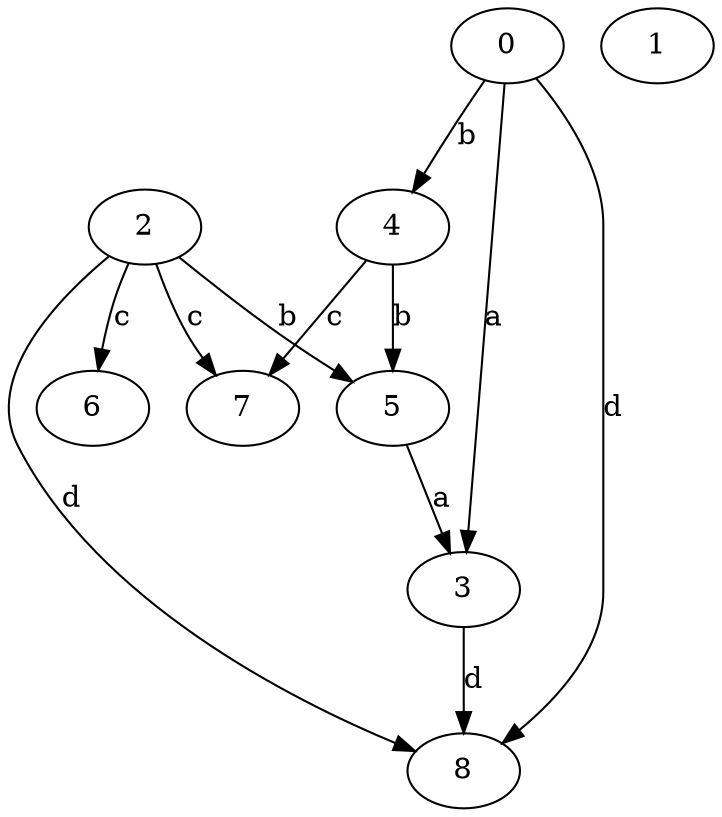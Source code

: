 strict digraph  {
2;
3;
4;
5;
6;
0;
1;
7;
8;
2 -> 5  [label=b];
2 -> 6  [label=c];
2 -> 7  [label=c];
2 -> 8  [label=d];
3 -> 8  [label=d];
4 -> 5  [label=b];
4 -> 7  [label=c];
5 -> 3  [label=a];
0 -> 3  [label=a];
0 -> 4  [label=b];
0 -> 8  [label=d];
}

